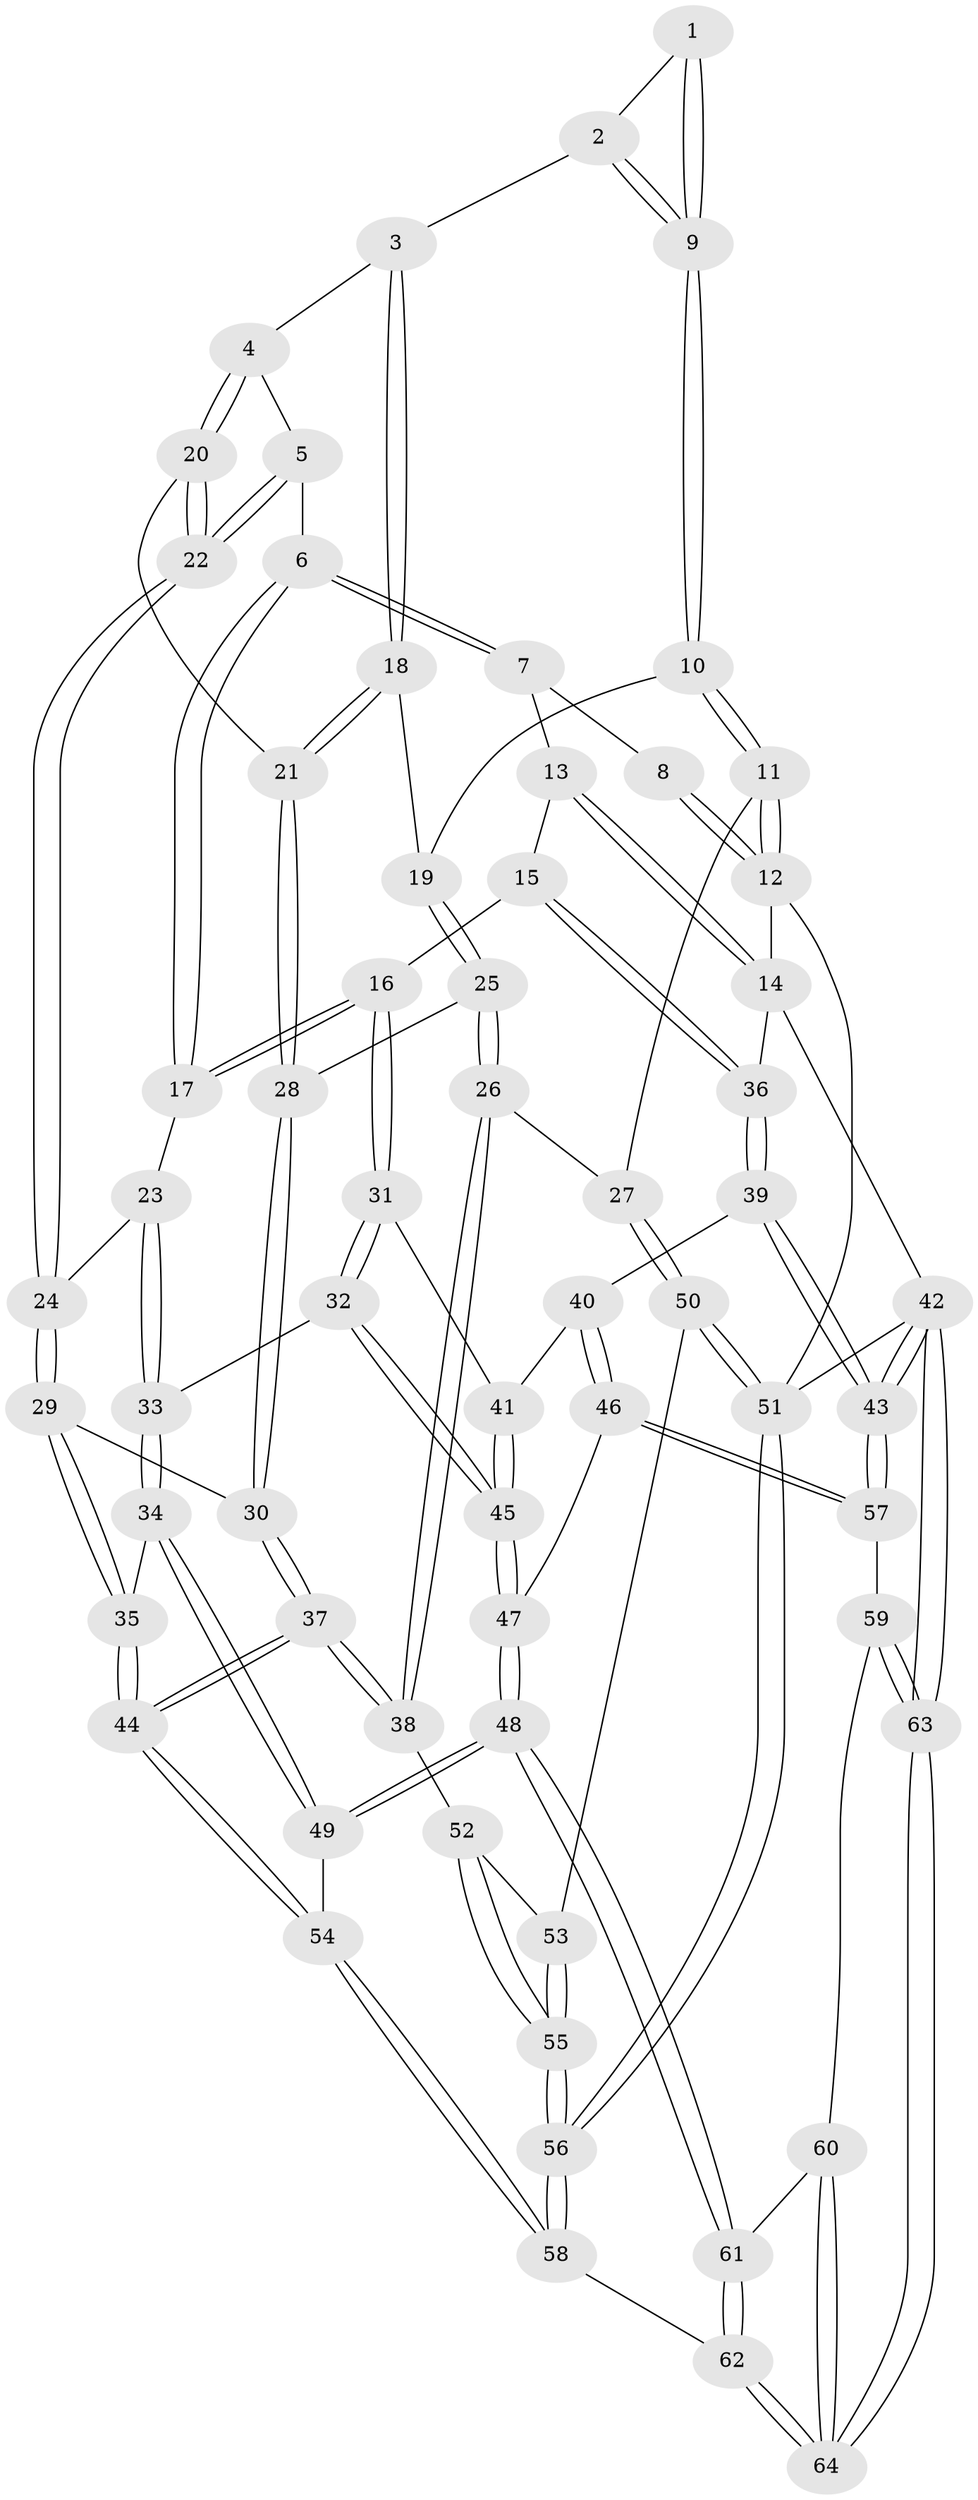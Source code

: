 // Generated by graph-tools (version 1.1) at 2025/11/02/27/25 16:11:57]
// undirected, 64 vertices, 157 edges
graph export_dot {
graph [start="1"]
  node [color=gray90,style=filled];
  1 [pos="+0.20066642207128407+0"];
  2 [pos="+0.33939480332142363+0.08293332944169177"];
  3 [pos="+0.38204684634563063+0.1031994395042935"];
  4 [pos="+0.4581917212504056+0.0636354113835167"];
  5 [pos="+0.5056373382889628+0.03410518202900419"];
  6 [pos="+0.5805366619534691+0"];
  7 [pos="+0.6055674490954889+0"];
  8 [pos="+0.10946429762407624+0"];
  9 [pos="+0.1977875403299402+0.12274244956311918"];
  10 [pos="+0.18369325002205616+0.17260148629229619"];
  11 [pos="+0+0.2629947831355914"];
  12 [pos="+0+0"];
  13 [pos="+0.7673727706378584+0"];
  14 [pos="+1+0"];
  15 [pos="+0.7817439549882181+0.3016582701689333"];
  16 [pos="+0.7736332268244399+0.3086585366069931"];
  17 [pos="+0.7103159442886887+0.29620653190382357"];
  18 [pos="+0.32313898257854395+0.2201591079142993"];
  19 [pos="+0.2786141794701577+0.22725771701051026"];
  20 [pos="+0.42068996892254285+0.2958270614062136"];
  21 [pos="+0.41328787851929644+0.2958740010794196"];
  22 [pos="+0.5437715030564909+0.3076436959383364"];
  23 [pos="+0.5790900725844407+0.3217981375165494"];
  24 [pos="+0.5580880802769069+0.31914132327922035"];
  25 [pos="+0.2281168191769609+0.3760707179997472"];
  26 [pos="+0.12685367521897237+0.43141956008608173"];
  27 [pos="+0+0.4159705570472382"];
  28 [pos="+0.3456550248561508+0.40322214929570316"];
  29 [pos="+0.48856501722387896+0.453384747170163"];
  30 [pos="+0.3591608239148932+0.434820076764445"];
  31 [pos="+0.7980231455244914+0.4184152957940745"];
  32 [pos="+0.661265911243417+0.5435572880415179"];
  33 [pos="+0.6371848688260644+0.5475465275066949"];
  34 [pos="+0.5848489647063241+0.5862666689519723"];
  35 [pos="+0.49748238159908115+0.5252074440280327"];
  36 [pos="+1+0.1304987762188797"];
  37 [pos="+0.31938779665128986+0.6007348098060922"];
  38 [pos="+0.3044518509768774+0.5979610593182272"];
  39 [pos="+1+0.498252689451896"];
  40 [pos="+0.9417952677280471+0.517915271411454"];
  41 [pos="+0.854376749906606+0.47853914782410867"];
  42 [pos="+1+1"];
  43 [pos="+1+0.8613951074080259"];
  44 [pos="+0.3251222223415088+0.6051701380986616"];
  45 [pos="+0.7676954224498214+0.6300016375764946"];
  46 [pos="+0.8710663808258908+0.6993860470359454"];
  47 [pos="+0.7745520521263077+0.6595406444592867"];
  48 [pos="+0.6415201056547536+0.7642932380893696"];
  49 [pos="+0.5794160019830756+0.6364062790621896"];
  50 [pos="+0+0.42906549742310174"];
  51 [pos="+0+1"];
  52 [pos="+0.2951302019160727+0.6029707109738518"];
  53 [pos="+0.12338056170136741+0.6086037821127804"];
  54 [pos="+0.3729086034459275+0.7076266516229116"];
  55 [pos="+0.15975906964146272+0.7049789085567579"];
  56 [pos="+0+1"];
  57 [pos="+0.9056001061714585+0.7635744025389501"];
  58 [pos="+0.369893375476979+1"];
  59 [pos="+0.7971895532088844+0.8559505984041944"];
  60 [pos="+0.7794916483154787+0.8570744775652808"];
  61 [pos="+0.6344268610605385+0.8449824619222234"];
  62 [pos="+0.41742838364831036+1"];
  63 [pos="+1+1"];
  64 [pos="+0.768568529505907+1"];
  1 -- 2;
  1 -- 9;
  1 -- 9;
  2 -- 3;
  2 -- 9;
  2 -- 9;
  3 -- 4;
  3 -- 18;
  3 -- 18;
  4 -- 5;
  4 -- 20;
  4 -- 20;
  5 -- 6;
  5 -- 22;
  5 -- 22;
  6 -- 7;
  6 -- 7;
  6 -- 17;
  6 -- 17;
  7 -- 8;
  7 -- 13;
  8 -- 12;
  8 -- 12;
  9 -- 10;
  9 -- 10;
  10 -- 11;
  10 -- 11;
  10 -- 19;
  11 -- 12;
  11 -- 12;
  11 -- 27;
  12 -- 14;
  12 -- 51;
  13 -- 14;
  13 -- 14;
  13 -- 15;
  14 -- 36;
  14 -- 42;
  15 -- 16;
  15 -- 36;
  15 -- 36;
  16 -- 17;
  16 -- 17;
  16 -- 31;
  16 -- 31;
  17 -- 23;
  18 -- 19;
  18 -- 21;
  18 -- 21;
  19 -- 25;
  19 -- 25;
  20 -- 21;
  20 -- 22;
  20 -- 22;
  21 -- 28;
  21 -- 28;
  22 -- 24;
  22 -- 24;
  23 -- 24;
  23 -- 33;
  23 -- 33;
  24 -- 29;
  24 -- 29;
  25 -- 26;
  25 -- 26;
  25 -- 28;
  26 -- 27;
  26 -- 38;
  26 -- 38;
  27 -- 50;
  27 -- 50;
  28 -- 30;
  28 -- 30;
  29 -- 30;
  29 -- 35;
  29 -- 35;
  30 -- 37;
  30 -- 37;
  31 -- 32;
  31 -- 32;
  31 -- 41;
  32 -- 33;
  32 -- 45;
  32 -- 45;
  33 -- 34;
  33 -- 34;
  34 -- 35;
  34 -- 49;
  34 -- 49;
  35 -- 44;
  35 -- 44;
  36 -- 39;
  36 -- 39;
  37 -- 38;
  37 -- 38;
  37 -- 44;
  37 -- 44;
  38 -- 52;
  39 -- 40;
  39 -- 43;
  39 -- 43;
  40 -- 41;
  40 -- 46;
  40 -- 46;
  41 -- 45;
  41 -- 45;
  42 -- 43;
  42 -- 43;
  42 -- 63;
  42 -- 63;
  42 -- 51;
  43 -- 57;
  43 -- 57;
  44 -- 54;
  44 -- 54;
  45 -- 47;
  45 -- 47;
  46 -- 47;
  46 -- 57;
  46 -- 57;
  47 -- 48;
  47 -- 48;
  48 -- 49;
  48 -- 49;
  48 -- 61;
  48 -- 61;
  49 -- 54;
  50 -- 51;
  50 -- 51;
  50 -- 53;
  51 -- 56;
  51 -- 56;
  52 -- 53;
  52 -- 55;
  52 -- 55;
  53 -- 55;
  53 -- 55;
  54 -- 58;
  54 -- 58;
  55 -- 56;
  55 -- 56;
  56 -- 58;
  56 -- 58;
  57 -- 59;
  58 -- 62;
  59 -- 60;
  59 -- 63;
  59 -- 63;
  60 -- 61;
  60 -- 64;
  60 -- 64;
  61 -- 62;
  61 -- 62;
  62 -- 64;
  62 -- 64;
  63 -- 64;
  63 -- 64;
}
